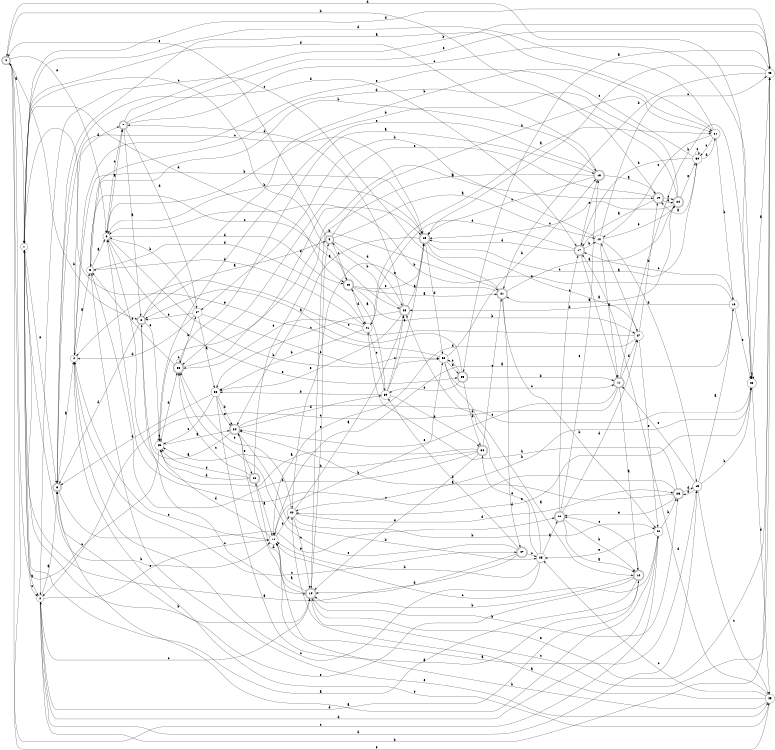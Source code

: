 digraph n39_1 {
__start0 [label="" shape="none"];

rankdir=LR;
size="8,5";

s0 [style="rounded,filled", color="black", fillcolor="white" shape="doublecircle", label="0"];
s1 [style="filled", color="black", fillcolor="white" shape="circle", label="1"];
s2 [style="filled", color="black", fillcolor="white" shape="circle", label="2"];
s3 [style="rounded,filled", color="black", fillcolor="white" shape="doublecircle", label="3"];
s4 [style="filled", color="black", fillcolor="white" shape="circle", label="4"];
s5 [style="filled", color="black", fillcolor="white" shape="circle", label="5"];
s6 [style="filled", color="black", fillcolor="white" shape="circle", label="6"];
s7 [style="rounded,filled", color="black", fillcolor="white" shape="doublecircle", label="7"];
s8 [style="rounded,filled", color="black", fillcolor="white" shape="doublecircle", label="8"];
s9 [style="rounded,filled", color="black", fillcolor="white" shape="doublecircle", label="9"];
s10 [style="filled", color="black", fillcolor="white" shape="circle", label="10"];
s11 [style="rounded,filled", color="black", fillcolor="white" shape="doublecircle", label="11"];
s12 [style="rounded,filled", color="black", fillcolor="white" shape="doublecircle", label="12"];
s13 [style="rounded,filled", color="black", fillcolor="white" shape="doublecircle", label="13"];
s14 [style="filled", color="black", fillcolor="white" shape="circle", label="14"];
s15 [style="filled", color="black", fillcolor="white" shape="circle", label="15"];
s16 [style="filled", color="black", fillcolor="white" shape="circle", label="16"];
s17 [style="rounded,filled", color="black", fillcolor="white" shape="doublecircle", label="17"];
s18 [style="rounded,filled", color="black", fillcolor="white" shape="doublecircle", label="18"];
s19 [style="rounded,filled", color="black", fillcolor="white" shape="doublecircle", label="19"];
s20 [style="rounded,filled", color="black", fillcolor="white" shape="doublecircle", label="20"];
s21 [style="rounded,filled", color="black", fillcolor="white" shape="doublecircle", label="21"];
s22 [style="filled", color="black", fillcolor="white" shape="circle", label="22"];
s23 [style="rounded,filled", color="black", fillcolor="white" shape="doublecircle", label="23"];
s24 [style="rounded,filled", color="black", fillcolor="white" shape="doublecircle", label="24"];
s25 [style="filled", color="black", fillcolor="white" shape="circle", label="25"];
s26 [style="rounded,filled", color="black", fillcolor="white" shape="doublecircle", label="26"];
s27 [style="filled", color="black", fillcolor="white" shape="circle", label="27"];
s28 [style="rounded,filled", color="black", fillcolor="white" shape="doublecircle", label="28"];
s29 [style="rounded,filled", color="black", fillcolor="white" shape="doublecircle", label="29"];
s30 [style="filled", color="black", fillcolor="white" shape="circle", label="30"];
s31 [style="filled", color="black", fillcolor="white" shape="circle", label="31"];
s32 [style="filled", color="black", fillcolor="white" shape="circle", label="32"];
s33 [style="rounded,filled", color="black", fillcolor="white" shape="doublecircle", label="33"];
s34 [style="rounded,filled", color="black", fillcolor="white" shape="doublecircle", label="34"];
s35 [style="filled", color="black", fillcolor="white" shape="circle", label="35"];
s36 [style="rounded,filled", color="black", fillcolor="white" shape="doublecircle", label="36"];
s37 [style="filled", color="black", fillcolor="white" shape="circle", label="37"];
s38 [style="filled", color="black", fillcolor="white" shape="circle", label="38"];
s39 [style="filled", color="black", fillcolor="white" shape="circle", label="39"];
s40 [style="rounded,filled", color="black", fillcolor="white" shape="doublecircle", label="40"];
s41 [style="filled", color="black", fillcolor="white" shape="circle", label="41"];
s42 [style="filled", color="black", fillcolor="white" shape="circle", label="42"];
s43 [style="filled", color="black", fillcolor="white" shape="circle", label="43"];
s44 [style="filled", color="black", fillcolor="white" shape="circle", label="44"];
s45 [style="filled", color="black", fillcolor="white" shape="circle", label="45"];
s46 [style="rounded,filled", color="black", fillcolor="white" shape="doublecircle", label="46"];
s47 [style="rounded,filled", color="black", fillcolor="white" shape="doublecircle", label="47"];
s0 -> s1 [label="a"];
s0 -> s8 [label="b"];
s0 -> s22 [label="c"];
s0 -> s42 [label="d"];
s0 -> s6 [label="e"];
s1 -> s2 [label="a"];
s1 -> s14 [label="b"];
s1 -> s2 [label="c"];
s1 -> s40 [label="d"];
s1 -> s3 [label="e"];
s2 -> s3 [label="a"];
s2 -> s43 [label="b"];
s2 -> s13 [label="c"];
s2 -> s15 [label="d"];
s2 -> s14 [label="e"];
s3 -> s4 [label="a"];
s3 -> s13 [label="b"];
s3 -> s29 [label="c"];
s3 -> s17 [label="d"];
s3 -> s26 [label="e"];
s4 -> s5 [label="a"];
s4 -> s29 [label="b"];
s4 -> s47 [label="c"];
s4 -> s7 [label="d"];
s4 -> s45 [label="e"];
s5 -> s6 [label="a"];
s5 -> s18 [label="b"];
s5 -> s28 [label="c"];
s5 -> s41 [label="d"];
s5 -> s45 [label="e"];
s6 -> s7 [label="a"];
s6 -> s32 [label="b"];
s6 -> s7 [label="c"];
s6 -> s40 [label="d"];
s6 -> s33 [label="e"];
s7 -> s8 [label="a"];
s7 -> s43 [label="b"];
s7 -> s42 [label="c"];
s7 -> s37 [label="d"];
s7 -> s43 [label="e"];
s8 -> s9 [label="a"];
s8 -> s31 [label="b"];
s8 -> s13 [label="c"];
s8 -> s3 [label="d"];
s8 -> s35 [label="e"];
s9 -> s10 [label="a"];
s9 -> s31 [label="b"];
s9 -> s40 [label="c"];
s9 -> s28 [label="d"];
s9 -> s0 [label="e"];
s10 -> s11 [label="a"];
s10 -> s37 [label="b"];
s10 -> s43 [label="c"];
s10 -> s15 [label="d"];
s10 -> s20 [label="e"];
s11 -> s12 [label="a"];
s11 -> s42 [label="b"];
s11 -> s2 [label="c"];
s11 -> s27 [label="d"];
s11 -> s24 [label="e"];
s12 -> s1 [label="a"];
s12 -> s13 [label="b"];
s12 -> s26 [label="c"];
s12 -> s2 [label="d"];
s12 -> s1 [label="e"];
s13 -> s14 [label="a"];
s13 -> s23 [label="b"];
s13 -> s43 [label="c"];
s13 -> s24 [label="d"];
s13 -> s9 [label="e"];
s14 -> s15 [label="a"];
s14 -> s32 [label="b"];
s14 -> s4 [label="c"];
s14 -> s35 [label="d"];
s14 -> s44 [label="e"];
s15 -> s16 [label="a"];
s15 -> s42 [label="b"];
s15 -> s45 [label="c"];
s15 -> s23 [label="d"];
s15 -> s11 [label="e"];
s16 -> s14 [label="a"];
s16 -> s6 [label="b"];
s16 -> s17 [label="c"];
s16 -> s28 [label="d"];
s16 -> s42 [label="e"];
s17 -> s11 [label="a"];
s17 -> s10 [label="b"];
s17 -> s18 [label="c"];
s17 -> s29 [label="d"];
s17 -> s41 [label="e"];
s18 -> s19 [label="a"];
s18 -> s13 [label="b"];
s18 -> s29 [label="c"];
s18 -> s1 [label="d"];
s18 -> s35 [label="e"];
s19 -> s17 [label="a"];
s19 -> s0 [label="b"];
s19 -> s20 [label="c"];
s19 -> s20 [label="d"];
s19 -> s36 [label="e"];
s20 -> s21 [label="a"];
s20 -> s6 [label="b"];
s20 -> s29 [label="c"];
s20 -> s5 [label="d"];
s20 -> s30 [label="e"];
s21 -> s20 [label="a"];
s21 -> s22 [label="b"];
s21 -> s2 [label="c"];
s21 -> s47 [label="d"];
s21 -> s44 [label="e"];
s22 -> s3 [label="a"];
s22 -> s23 [label="b"];
s22 -> s14 [label="c"];
s22 -> s2 [label="d"];
s22 -> s25 [label="e"];
s23 -> s24 [label="a"];
s23 -> s41 [label="b"];
s23 -> s6 [label="c"];
s23 -> s15 [label="d"];
s23 -> s26 [label="e"];
s24 -> s8 [label="a"];
s24 -> s25 [label="b"];
s24 -> s42 [label="c"];
s24 -> s39 [label="d"];
s24 -> s46 [label="e"];
s25 -> s26 [label="a"];
s25 -> s14 [label="b"];
s25 -> s4 [label="c"];
s25 -> s28 [label="d"];
s25 -> s34 [label="e"];
s26 -> s12 [label="a"];
s26 -> s12 [label="b"];
s26 -> s17 [label="c"];
s26 -> s27 [label="d"];
s26 -> s18 [label="e"];
s27 -> s10 [label="a"];
s27 -> s19 [label="b"];
s27 -> s4 [label="c"];
s27 -> s14 [label="d"];
s27 -> s22 [label="e"];
s28 -> s29 [label="a"];
s28 -> s9 [label="b"];
s28 -> s38 [label="c"];
s28 -> s7 [label="d"];
s28 -> s38 [label="e"];
s29 -> s24 [label="a"];
s29 -> s6 [label="b"];
s29 -> s30 [label="c"];
s29 -> s32 [label="d"];
s29 -> s27 [label="e"];
s30 -> s19 [label="a"];
s30 -> s17 [label="b"];
s30 -> s30 [label="c"];
s30 -> s31 [label="d"];
s30 -> s4 [label="e"];
s31 -> s3 [label="a"];
s31 -> s16 [label="b"];
s31 -> s30 [label="c"];
s31 -> s1 [label="d"];
s31 -> s10 [label="e"];
s32 -> s12 [label="a"];
s32 -> s18 [label="b"];
s32 -> s11 [label="c"];
s32 -> s33 [label="d"];
s32 -> s1 [label="e"];
s33 -> s8 [label="a"];
s33 -> s11 [label="b"];
s33 -> s32 [label="c"];
s33 -> s34 [label="d"];
s33 -> s39 [label="e"];
s34 -> s6 [label="a"];
s34 -> s35 [label="b"];
s34 -> s21 [label="c"];
s34 -> s5 [label="d"];
s34 -> s13 [label="e"];
s35 -> s24 [label="a"];
s35 -> s21 [label="b"];
s35 -> s0 [label="c"];
s35 -> s36 [label="d"];
s35 -> s35 [label="e"];
s36 -> s18 [label="a"];
s36 -> s37 [label="b"];
s36 -> s36 [label="c"];
s36 -> s29 [label="d"];
s36 -> s5 [label="e"];
s37 -> s38 [label="a"];
s37 -> s6 [label="b"];
s37 -> s32 [label="c"];
s37 -> s4 [label="d"];
s37 -> s8 [label="e"];
s38 -> s12 [label="a"];
s38 -> s24 [label="b"];
s38 -> s35 [label="c"];
s38 -> s3 [label="d"];
s38 -> s24 [label="e"];
s39 -> s40 [label="a"];
s39 -> s38 [label="b"];
s39 -> s28 [label="c"];
s39 -> s34 [label="d"];
s39 -> s29 [label="e"];
s40 -> s21 [label="a"];
s40 -> s27 [label="b"];
s40 -> s1 [label="c"];
s40 -> s41 [label="d"];
s40 -> s29 [label="e"];
s41 -> s31 [label="a"];
s41 -> s38 [label="b"];
s41 -> s39 [label="c"];
s41 -> s5 [label="d"];
s41 -> s36 [label="e"];
s42 -> s43 [label="a"];
s42 -> s44 [label="b"];
s42 -> s42 [label="c"];
s42 -> s45 [label="d"];
s42 -> s44 [label="e"];
s43 -> s33 [label="a"];
s43 -> s21 [label="b"];
s43 -> s29 [label="c"];
s43 -> s1 [label="d"];
s43 -> s13 [label="e"];
s44 -> s28 [label="a"];
s44 -> s22 [label="b"];
s44 -> s13 [label="c"];
s44 -> s23 [label="d"];
s44 -> s36 [label="e"];
s45 -> s44 [label="a"];
s45 -> s46 [label="b"];
s45 -> s25 [label="c"];
s45 -> s17 [label="d"];
s45 -> s0 [label="e"];
s46 -> s14 [label="a"];
s46 -> s19 [label="b"];
s46 -> s36 [label="c"];
s46 -> s35 [label="d"];
s46 -> s35 [label="e"];
s47 -> s1 [label="a"];
s47 -> s39 [label="b"];
s47 -> s25 [label="c"];
s47 -> s13 [label="d"];
s47 -> s36 [label="e"];

}